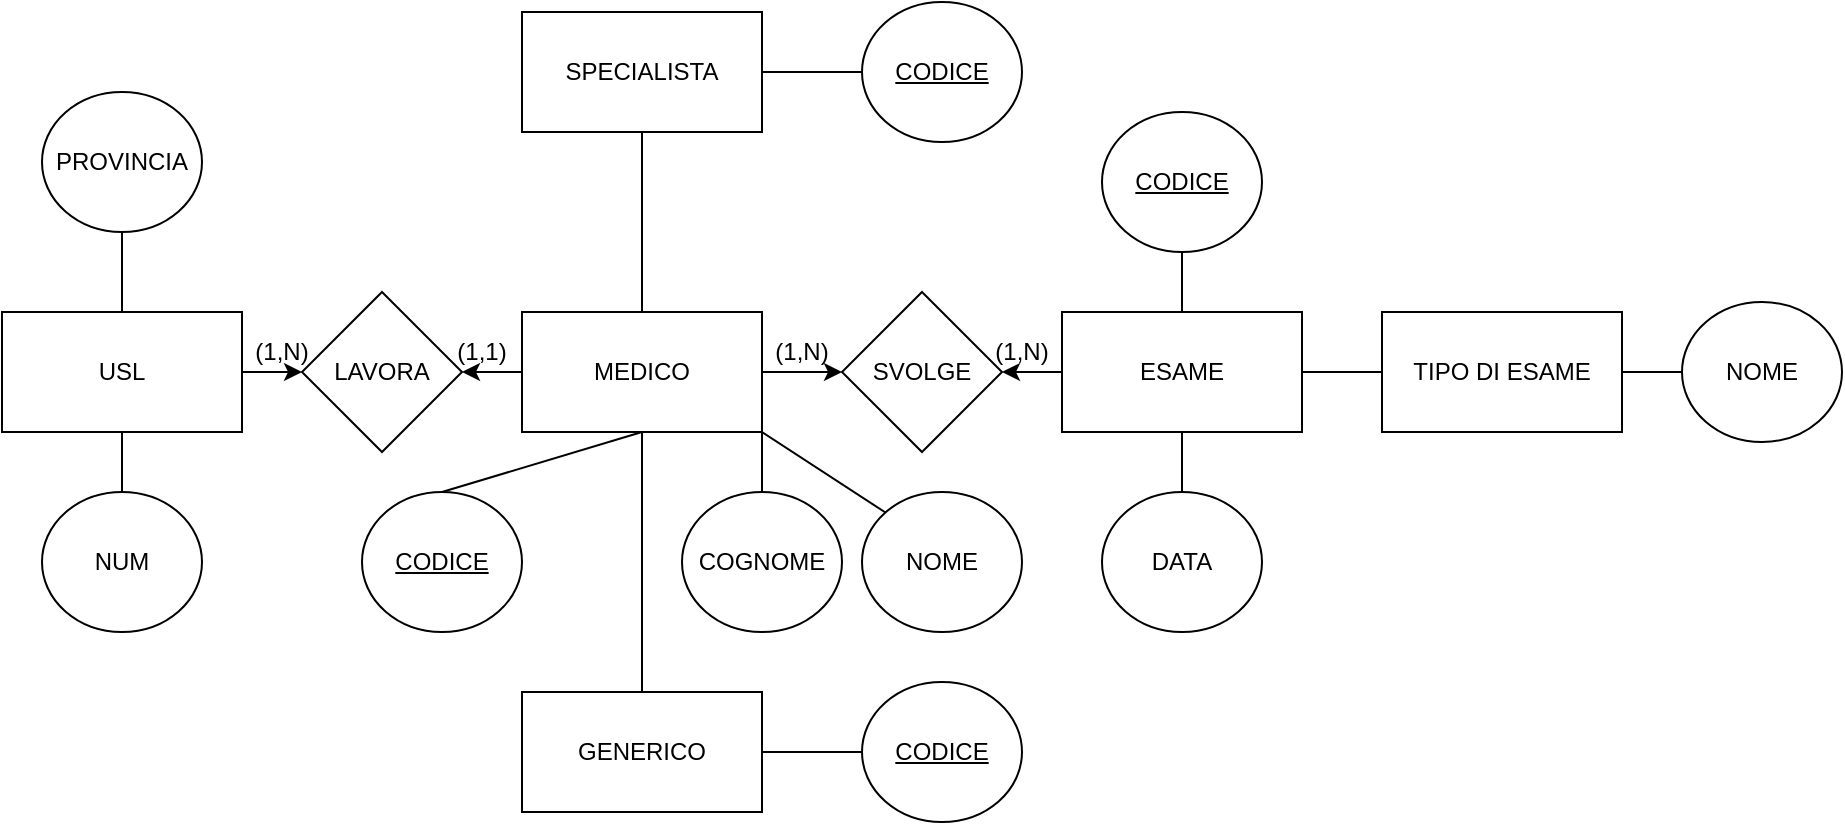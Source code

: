 <mxfile version="14.2.4" type="github">
  <diagram id="JDD_yQQKGyVtzpEHGVRo" name="Page-1">
    <mxGraphModel dx="1021" dy="462" grid="1" gridSize="10" guides="1" tooltips="1" connect="1" arrows="1" fold="1" page="1" pageScale="1" pageWidth="2339" pageHeight="3300" math="0" shadow="0">
      <root>
        <mxCell id="0" />
        <mxCell id="1" parent="0" />
        <mxCell id="tfiH78JdWXMCooFqEJsw-69" value="TIPO DI ESAME" style="rounded=0;whiteSpace=wrap;html=1;fillColor=#ffffff;gradientColor=none;" vertex="1" parent="1">
          <mxGeometry x="1100" y="260" width="120" height="60" as="geometry" />
        </mxCell>
        <mxCell id="tfiH78JdWXMCooFqEJsw-70" value="ESAME" style="rounded=0;whiteSpace=wrap;html=1;fillColor=#ffffff;gradientColor=none;" vertex="1" parent="1">
          <mxGeometry x="940" y="260" width="120" height="60" as="geometry" />
        </mxCell>
        <mxCell id="tfiH78JdWXMCooFqEJsw-71" value="GENERICO" style="rounded=0;whiteSpace=wrap;html=1;fillColor=#ffffff;gradientColor=none;" vertex="1" parent="1">
          <mxGeometry x="670" y="450" width="120" height="60" as="geometry" />
        </mxCell>
        <mxCell id="tfiH78JdWXMCooFqEJsw-72" value="SPECIALISTA" style="rounded=0;whiteSpace=wrap;html=1;fillColor=#ffffff;gradientColor=none;" vertex="1" parent="1">
          <mxGeometry x="670" y="110" width="120" height="60" as="geometry" />
        </mxCell>
        <mxCell id="tfiH78JdWXMCooFqEJsw-73" value="MEDICO" style="rounded=0;whiteSpace=wrap;html=1;fillColor=#ffffff;gradientColor=none;" vertex="1" parent="1">
          <mxGeometry x="670" y="260" width="120" height="60" as="geometry" />
        </mxCell>
        <mxCell id="tfiH78JdWXMCooFqEJsw-74" value="USL" style="rounded=0;whiteSpace=wrap;html=1;fillColor=#ffffff;gradientColor=none;" vertex="1" parent="1">
          <mxGeometry x="410" y="260" width="120" height="60" as="geometry" />
        </mxCell>
        <mxCell id="tfiH78JdWXMCooFqEJsw-75" value="LAVORA" style="rhombus;whiteSpace=wrap;html=1;fillColor=#ffffff;gradientColor=none;" vertex="1" parent="1">
          <mxGeometry x="560" y="250" width="80" height="80" as="geometry" />
        </mxCell>
        <mxCell id="tfiH78JdWXMCooFqEJsw-76" value="SVOLGE" style="rhombus;whiteSpace=wrap;html=1;fillColor=#ffffff;gradientColor=none;" vertex="1" parent="1">
          <mxGeometry x="830" y="250" width="80" height="80" as="geometry" />
        </mxCell>
        <mxCell id="tfiH78JdWXMCooFqEJsw-77" value="" style="endArrow=classic;html=1;exitX=1;exitY=0.5;exitDx=0;exitDy=0;entryX=0;entryY=0.5;entryDx=0;entryDy=0;" edge="1" parent="1" source="tfiH78JdWXMCooFqEJsw-74" target="tfiH78JdWXMCooFqEJsw-75">
          <mxGeometry width="50" height="50" relative="1" as="geometry">
            <mxPoint x="860" y="320" as="sourcePoint" />
            <mxPoint x="910" y="270" as="targetPoint" />
          </mxGeometry>
        </mxCell>
        <mxCell id="tfiH78JdWXMCooFqEJsw-78" value="" style="endArrow=classic;html=1;exitX=0;exitY=0.5;exitDx=0;exitDy=0;entryX=1;entryY=0.5;entryDx=0;entryDy=0;" edge="1" parent="1" source="tfiH78JdWXMCooFqEJsw-73" target="tfiH78JdWXMCooFqEJsw-75">
          <mxGeometry width="50" height="50" relative="1" as="geometry">
            <mxPoint x="860" y="320" as="sourcePoint" />
            <mxPoint x="910" y="270" as="targetPoint" />
          </mxGeometry>
        </mxCell>
        <mxCell id="tfiH78JdWXMCooFqEJsw-79" value="" style="endArrow=none;html=1;entryX=0.5;entryY=1;entryDx=0;entryDy=0;exitX=0.5;exitY=0;exitDx=0;exitDy=0;" edge="1" parent="1" source="tfiH78JdWXMCooFqEJsw-73" target="tfiH78JdWXMCooFqEJsw-72">
          <mxGeometry width="50" height="50" relative="1" as="geometry">
            <mxPoint x="860" y="320" as="sourcePoint" />
            <mxPoint x="910" y="270" as="targetPoint" />
          </mxGeometry>
        </mxCell>
        <mxCell id="tfiH78JdWXMCooFqEJsw-80" value="" style="endArrow=none;html=1;exitX=0.5;exitY=0;exitDx=0;exitDy=0;entryX=0.5;entryY=1;entryDx=0;entryDy=0;" edge="1" parent="1" source="tfiH78JdWXMCooFqEJsw-90" target="tfiH78JdWXMCooFqEJsw-73">
          <mxGeometry width="50" height="50" relative="1" as="geometry">
            <mxPoint x="860" y="320" as="sourcePoint" />
            <mxPoint x="910" y="270" as="targetPoint" />
          </mxGeometry>
        </mxCell>
        <mxCell id="tfiH78JdWXMCooFqEJsw-81" value="" style="endArrow=classic;html=1;exitX=1;exitY=0.5;exitDx=0;exitDy=0;entryX=0;entryY=0.5;entryDx=0;entryDy=0;" edge="1" parent="1" source="tfiH78JdWXMCooFqEJsw-73" target="tfiH78JdWXMCooFqEJsw-76">
          <mxGeometry width="50" height="50" relative="1" as="geometry">
            <mxPoint x="860" y="320" as="sourcePoint" />
            <mxPoint x="910" y="270" as="targetPoint" />
          </mxGeometry>
        </mxCell>
        <mxCell id="tfiH78JdWXMCooFqEJsw-82" value="" style="endArrow=classic;html=1;exitX=0;exitY=0.5;exitDx=0;exitDy=0;entryX=1;entryY=0.5;entryDx=0;entryDy=0;" edge="1" parent="1" source="tfiH78JdWXMCooFqEJsw-70" target="tfiH78JdWXMCooFqEJsw-76">
          <mxGeometry width="50" height="50" relative="1" as="geometry">
            <mxPoint x="860" y="320" as="sourcePoint" />
            <mxPoint x="910" y="270" as="targetPoint" />
          </mxGeometry>
        </mxCell>
        <mxCell id="tfiH78JdWXMCooFqEJsw-83" value="" style="endArrow=none;html=1;entryX=0;entryY=0.5;entryDx=0;entryDy=0;exitX=1;exitY=0.5;exitDx=0;exitDy=0;" edge="1" parent="1" source="tfiH78JdWXMCooFqEJsw-70" target="tfiH78JdWXMCooFqEJsw-69">
          <mxGeometry width="50" height="50" relative="1" as="geometry">
            <mxPoint x="860" y="320" as="sourcePoint" />
            <mxPoint x="910" y="270" as="targetPoint" />
          </mxGeometry>
        </mxCell>
        <mxCell id="tfiH78JdWXMCooFqEJsw-84" value="(1,1)" style="text;html=1;strokeColor=none;fillColor=none;align=center;verticalAlign=middle;whiteSpace=wrap;rounded=0;" vertex="1" parent="1">
          <mxGeometry x="630" y="270" width="40" height="20" as="geometry" />
        </mxCell>
        <mxCell id="tfiH78JdWXMCooFqEJsw-85" value="(1,N)" style="text;html=1;strokeColor=none;fillColor=none;align=center;verticalAlign=middle;whiteSpace=wrap;rounded=0;" vertex="1" parent="1">
          <mxGeometry x="530" y="270" width="40" height="20" as="geometry" />
        </mxCell>
        <mxCell id="tfiH78JdWXMCooFqEJsw-86" value="(1,N)" style="text;html=1;strokeColor=none;fillColor=none;align=center;verticalAlign=middle;whiteSpace=wrap;rounded=0;" vertex="1" parent="1">
          <mxGeometry x="790" y="270" width="40" height="20" as="geometry" />
        </mxCell>
        <mxCell id="tfiH78JdWXMCooFqEJsw-87" value="(1,N)" style="text;html=1;strokeColor=none;fillColor=none;align=center;verticalAlign=middle;whiteSpace=wrap;rounded=0;" vertex="1" parent="1">
          <mxGeometry x="900" y="270" width="40" height="20" as="geometry" />
        </mxCell>
        <mxCell id="tfiH78JdWXMCooFqEJsw-88" value="PROVINCIA" style="ellipse;whiteSpace=wrap;html=1;fillColor=#ffffff;gradientColor=none;" vertex="1" parent="1">
          <mxGeometry x="430" y="150" width="80" height="70" as="geometry" />
        </mxCell>
        <mxCell id="tfiH78JdWXMCooFqEJsw-89" value="NUM" style="ellipse;whiteSpace=wrap;html=1;fillColor=#ffffff;gradientColor=none;" vertex="1" parent="1">
          <mxGeometry x="430" y="350" width="80" height="70" as="geometry" />
        </mxCell>
        <mxCell id="tfiH78JdWXMCooFqEJsw-91" value="COGNOME" style="ellipse;whiteSpace=wrap;html=1;fillColor=#ffffff;gradientColor=none;" vertex="1" parent="1">
          <mxGeometry x="750" y="350" width="80" height="70" as="geometry" />
        </mxCell>
        <mxCell id="tfiH78JdWXMCooFqEJsw-92" value="NOME" style="ellipse;whiteSpace=wrap;html=1;fillColor=#ffffff;gradientColor=none;" vertex="1" parent="1">
          <mxGeometry x="840" y="350" width="80" height="70" as="geometry" />
        </mxCell>
        <mxCell id="tfiH78JdWXMCooFqEJsw-90" value="&lt;u&gt;CODICE&lt;/u&gt;" style="ellipse;whiteSpace=wrap;html=1;fillColor=#ffffff;gradientColor=none;" vertex="1" parent="1">
          <mxGeometry x="590" y="350" width="80" height="70" as="geometry" />
        </mxCell>
        <mxCell id="tfiH78JdWXMCooFqEJsw-94" value="" style="endArrow=none;html=1;exitX=0.5;exitY=0;exitDx=0;exitDy=0;entryX=0.5;entryY=1;entryDx=0;entryDy=0;" edge="1" parent="1" source="tfiH78JdWXMCooFqEJsw-89" target="tfiH78JdWXMCooFqEJsw-74">
          <mxGeometry width="50" height="50" relative="1" as="geometry">
            <mxPoint x="860" y="320" as="sourcePoint" />
            <mxPoint x="910" y="270" as="targetPoint" />
          </mxGeometry>
        </mxCell>
        <mxCell id="tfiH78JdWXMCooFqEJsw-95" value="" style="endArrow=none;html=1;entryX=0.5;entryY=1;entryDx=0;entryDy=0;exitX=0.5;exitY=0;exitDx=0;exitDy=0;" edge="1" parent="1" source="tfiH78JdWXMCooFqEJsw-74" target="tfiH78JdWXMCooFqEJsw-88">
          <mxGeometry width="50" height="50" relative="1" as="geometry">
            <mxPoint x="860" y="320" as="sourcePoint" />
            <mxPoint x="910" y="270" as="targetPoint" />
          </mxGeometry>
        </mxCell>
        <mxCell id="tfiH78JdWXMCooFqEJsw-96" value="" style="endArrow=none;html=1;exitX=0.5;exitY=0;exitDx=0;exitDy=0;entryX=0.5;entryY=1;entryDx=0;entryDy=0;" edge="1" parent="1" source="tfiH78JdWXMCooFqEJsw-71" target="tfiH78JdWXMCooFqEJsw-73">
          <mxGeometry width="50" height="50" relative="1" as="geometry">
            <mxPoint x="860" y="320" as="sourcePoint" />
            <mxPoint x="910" y="270" as="targetPoint" />
          </mxGeometry>
        </mxCell>
        <mxCell id="tfiH78JdWXMCooFqEJsw-97" value="" style="endArrow=none;html=1;exitX=0.5;exitY=0;exitDx=0;exitDy=0;entryX=1;entryY=1;entryDx=0;entryDy=0;" edge="1" parent="1" source="tfiH78JdWXMCooFqEJsw-91" target="tfiH78JdWXMCooFqEJsw-73">
          <mxGeometry width="50" height="50" relative="1" as="geometry">
            <mxPoint x="860" y="320" as="sourcePoint" />
            <mxPoint x="910" y="270" as="targetPoint" />
          </mxGeometry>
        </mxCell>
        <mxCell id="tfiH78JdWXMCooFqEJsw-98" value="" style="endArrow=none;html=1;exitX=0;exitY=0;exitDx=0;exitDy=0;entryX=1;entryY=1;entryDx=0;entryDy=0;" edge="1" parent="1" source="tfiH78JdWXMCooFqEJsw-92" target="tfiH78JdWXMCooFqEJsw-73">
          <mxGeometry width="50" height="50" relative="1" as="geometry">
            <mxPoint x="860" y="320" as="sourcePoint" />
            <mxPoint x="910" y="270" as="targetPoint" />
          </mxGeometry>
        </mxCell>
        <mxCell id="tfiH78JdWXMCooFqEJsw-99" value="&lt;u&gt;CODICE&lt;/u&gt;" style="ellipse;whiteSpace=wrap;html=1;fillColor=#ffffff;gradientColor=none;" vertex="1" parent="1">
          <mxGeometry x="840" y="105" width="80" height="70" as="geometry" />
        </mxCell>
        <mxCell id="tfiH78JdWXMCooFqEJsw-100" value="" style="endArrow=none;html=1;exitX=1;exitY=0.5;exitDx=0;exitDy=0;entryX=0;entryY=0.5;entryDx=0;entryDy=0;" edge="1" parent="1" source="tfiH78JdWXMCooFqEJsw-72" target="tfiH78JdWXMCooFqEJsw-99">
          <mxGeometry width="50" height="50" relative="1" as="geometry">
            <mxPoint x="860" y="320" as="sourcePoint" />
            <mxPoint x="910" y="270" as="targetPoint" />
          </mxGeometry>
        </mxCell>
        <mxCell id="tfiH78JdWXMCooFqEJsw-101" value="&lt;u&gt;CODICE&lt;/u&gt;" style="ellipse;whiteSpace=wrap;html=1;fillColor=#ffffff;gradientColor=none;" vertex="1" parent="1">
          <mxGeometry x="960" y="160" width="80" height="70" as="geometry" />
        </mxCell>
        <mxCell id="tfiH78JdWXMCooFqEJsw-102" value="DATA" style="ellipse;whiteSpace=wrap;html=1;fillColor=#ffffff;gradientColor=none;" vertex="1" parent="1">
          <mxGeometry x="960" y="350" width="80" height="70" as="geometry" />
        </mxCell>
        <mxCell id="tfiH78JdWXMCooFqEJsw-103" value="" style="endArrow=none;html=1;entryX=0.5;entryY=1;entryDx=0;entryDy=0;exitX=0.5;exitY=0;exitDx=0;exitDy=0;" edge="1" parent="1" source="tfiH78JdWXMCooFqEJsw-70" target="tfiH78JdWXMCooFqEJsw-101">
          <mxGeometry width="50" height="50" relative="1" as="geometry">
            <mxPoint x="860" y="320" as="sourcePoint" />
            <mxPoint x="910" y="270" as="targetPoint" />
          </mxGeometry>
        </mxCell>
        <mxCell id="tfiH78JdWXMCooFqEJsw-104" value="" style="endArrow=none;html=1;entryX=0.5;entryY=1;entryDx=0;entryDy=0;exitX=0.5;exitY=0;exitDx=0;exitDy=0;" edge="1" parent="1" source="tfiH78JdWXMCooFqEJsw-102" target="tfiH78JdWXMCooFqEJsw-70">
          <mxGeometry width="50" height="50" relative="1" as="geometry">
            <mxPoint x="860" y="320" as="sourcePoint" />
            <mxPoint x="910" y="270" as="targetPoint" />
          </mxGeometry>
        </mxCell>
        <mxCell id="tfiH78JdWXMCooFqEJsw-105" value="NOME" style="ellipse;whiteSpace=wrap;html=1;fillColor=#ffffff;gradientColor=none;" vertex="1" parent="1">
          <mxGeometry x="1250" y="255" width="80" height="70" as="geometry" />
        </mxCell>
        <mxCell id="tfiH78JdWXMCooFqEJsw-106" value="" style="endArrow=none;html=1;entryX=0;entryY=0.5;entryDx=0;entryDy=0;exitX=1;exitY=0.5;exitDx=0;exitDy=0;" edge="1" parent="1" source="tfiH78JdWXMCooFqEJsw-69" target="tfiH78JdWXMCooFqEJsw-105">
          <mxGeometry width="50" height="50" relative="1" as="geometry">
            <mxPoint x="860" y="320" as="sourcePoint" />
            <mxPoint x="910" y="270" as="targetPoint" />
          </mxGeometry>
        </mxCell>
        <mxCell id="tfiH78JdWXMCooFqEJsw-107" value="&lt;u&gt;CODICE&lt;/u&gt;" style="ellipse;whiteSpace=wrap;html=1;fillColor=#ffffff;gradientColor=none;" vertex="1" parent="1">
          <mxGeometry x="840" y="445" width="80" height="70" as="geometry" />
        </mxCell>
        <mxCell id="tfiH78JdWXMCooFqEJsw-108" value="" style="endArrow=none;html=1;exitX=1;exitY=0.5;exitDx=0;exitDy=0;entryX=0;entryY=0.5;entryDx=0;entryDy=0;" edge="1" parent="1" source="tfiH78JdWXMCooFqEJsw-71" target="tfiH78JdWXMCooFqEJsw-107">
          <mxGeometry width="50" height="50" relative="1" as="geometry">
            <mxPoint x="860" y="320" as="sourcePoint" />
            <mxPoint x="910" y="270" as="targetPoint" />
          </mxGeometry>
        </mxCell>
      </root>
    </mxGraphModel>
  </diagram>
</mxfile>

